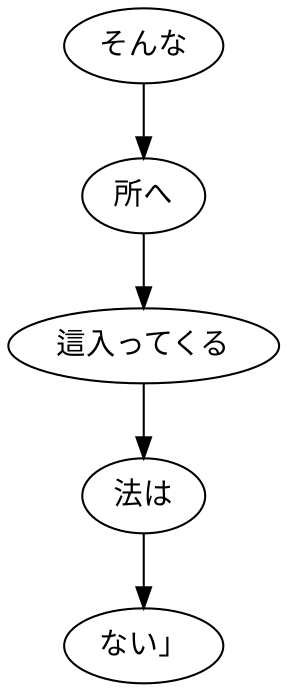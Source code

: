 digraph graph7635 {
	node0 [label="そんな"];
	node1 [label="所へ"];
	node2 [label="這入ってくる"];
	node3 [label="法は"];
	node4 [label="ない」"];
	node0 -> node1;
	node1 -> node2;
	node2 -> node3;
	node3 -> node4;
}
